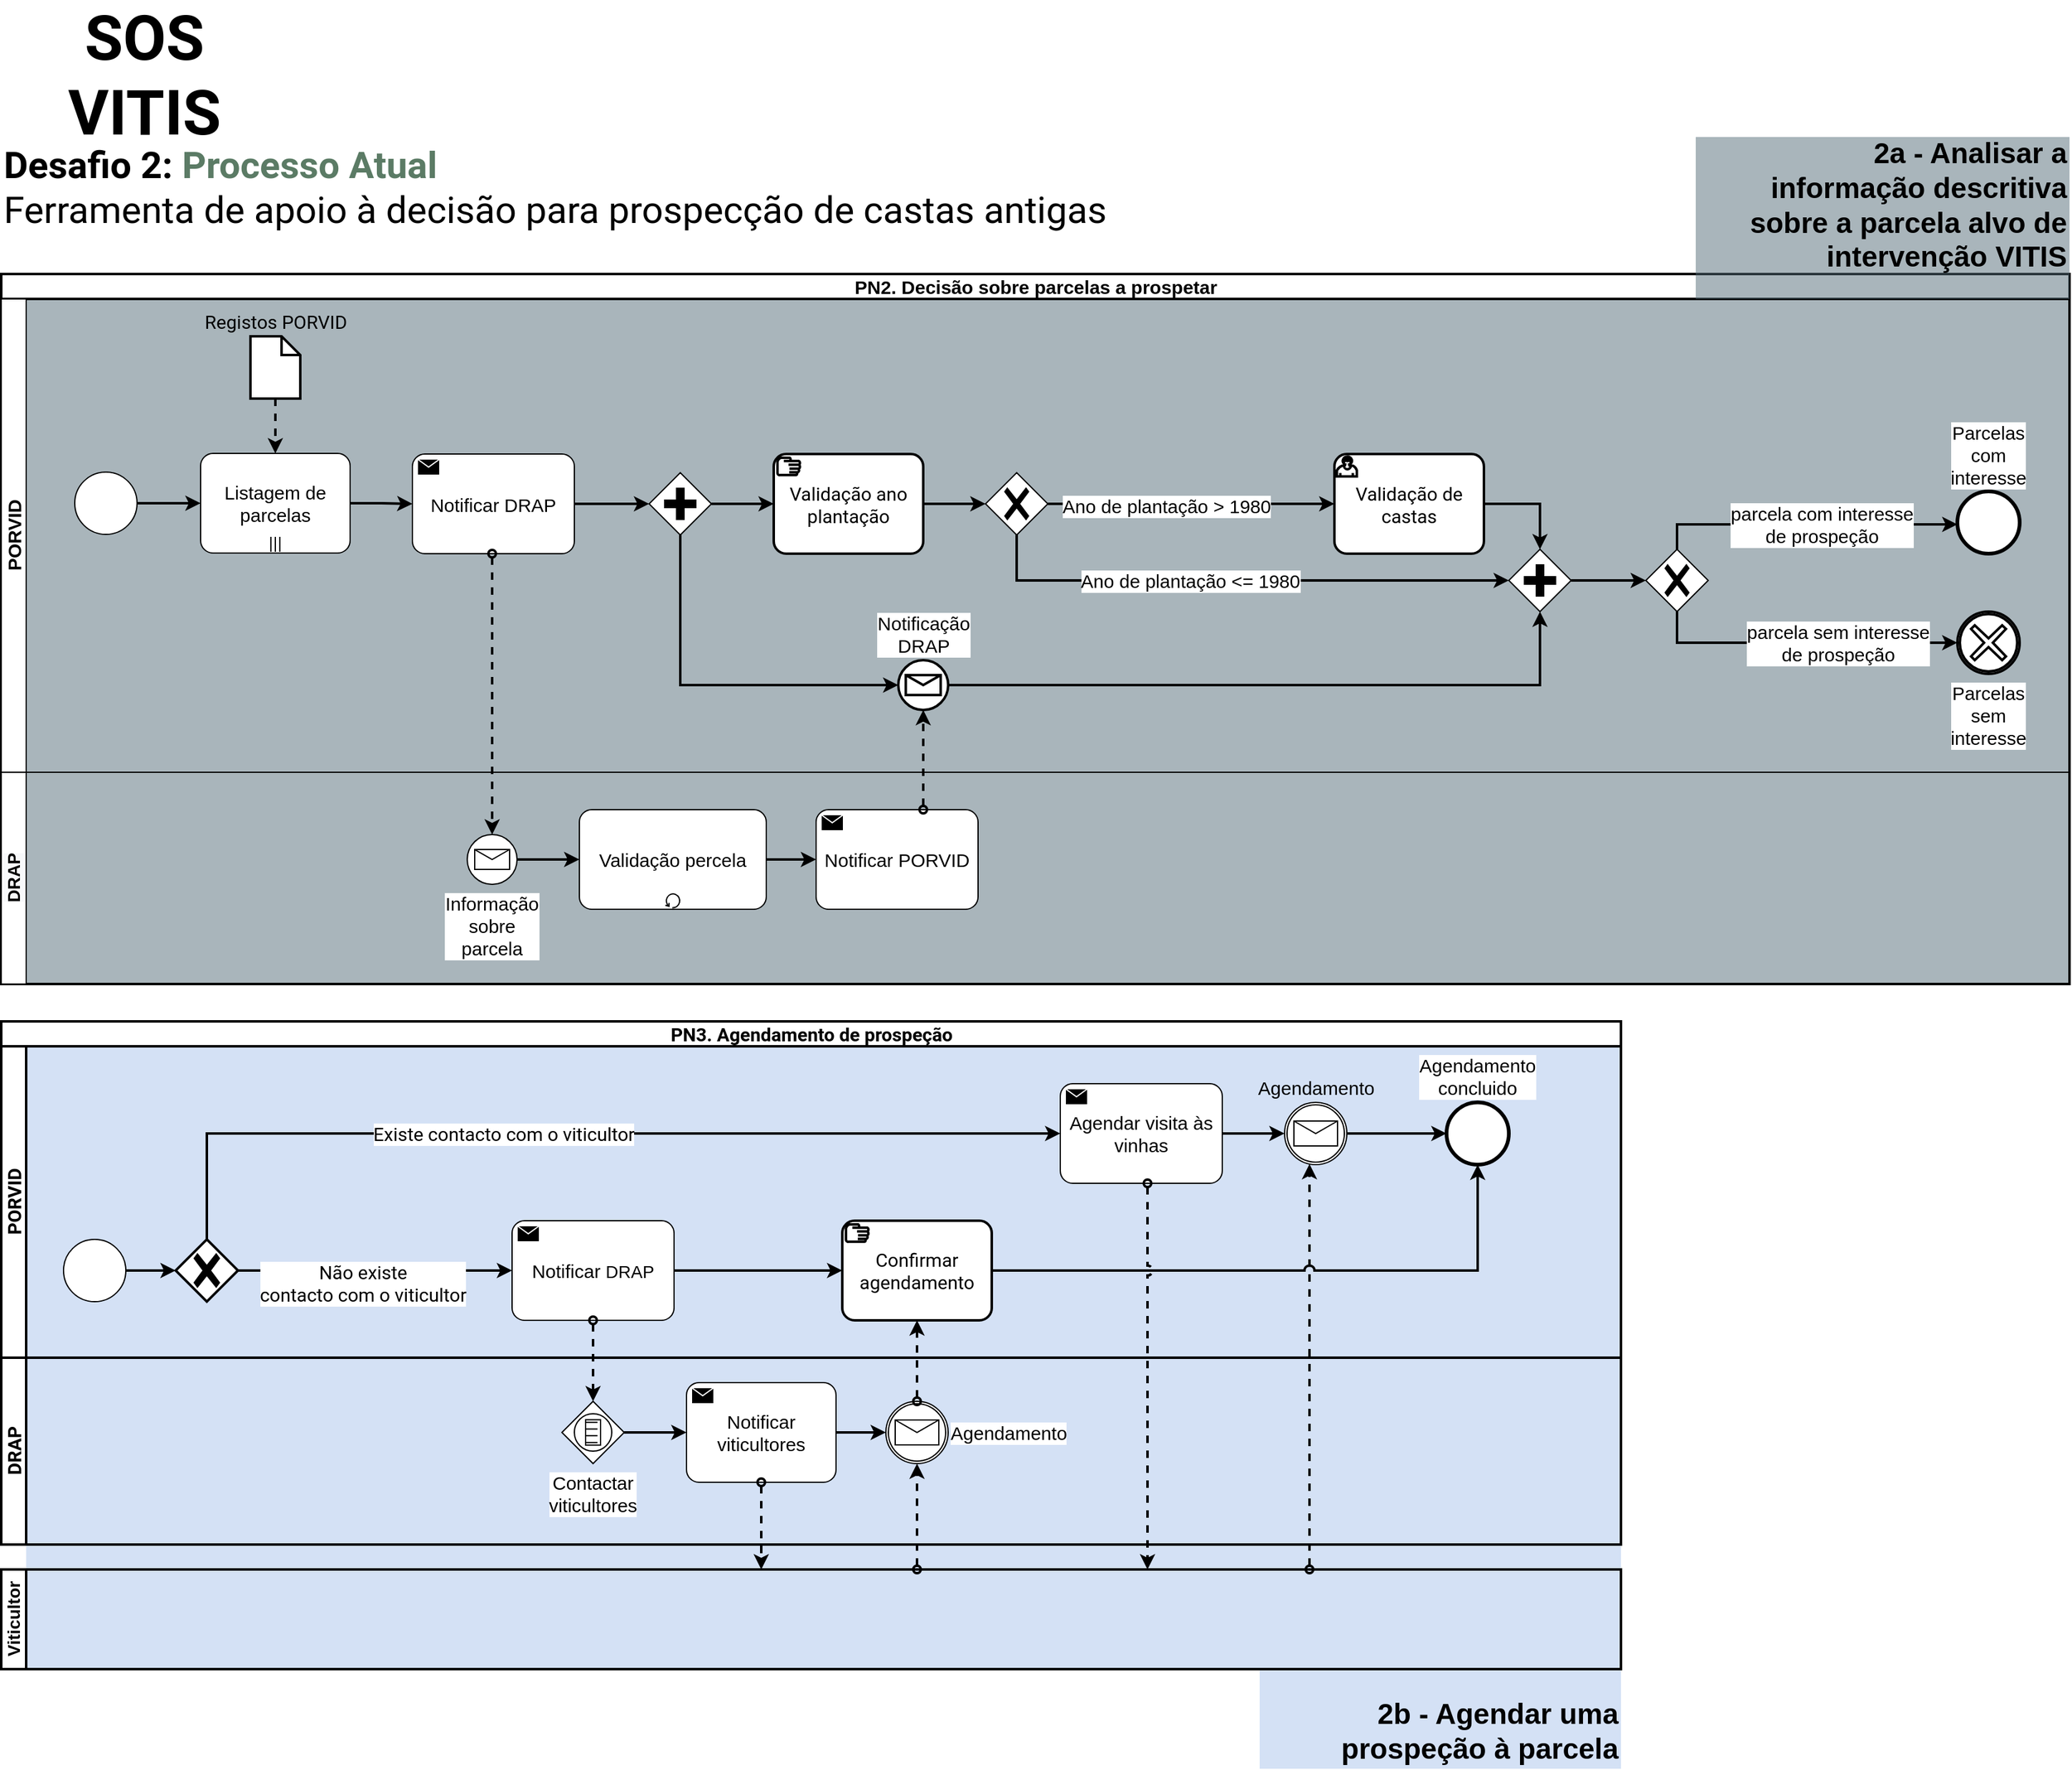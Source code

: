 <mxfile compressed="false" version="15.8.7" type="device">
  <diagram id="prtHgNgQTEPvFCAcTncT" name="Processos Alto Nível">
    <mxGraphModel dx="2250" dy="1810" grid="1" gridSize="10" guides="1" tooltips="1" connect="1" arrows="1" fold="1" page="1" pageScale="1" pageWidth="827" pageHeight="1169" math="0" shadow="0">
      <root>
        <mxCell id="0" />
        <mxCell id="1" parent="0" />
        <mxCell id="S9uaVLwE42Bdewrq16Cx-98" value="" style="rounded=0;whiteSpace=wrap;html=1;labelBackgroundColor=none;fontSize=20;strokeWidth=2;fillColor=#A9C4EB;gradientDirection=south;dashed=1;strokeColor=none;opacity=50;" parent="1" vertex="1">
          <mxGeometry x="60" y="840" width="1280" height="520" as="geometry" />
        </mxCell>
        <mxCell id="S9uaVLwE42Bdewrq16Cx-61" value="" style="rounded=0;whiteSpace=wrap;html=1;labelBackgroundColor=none;fontSize=20;strokeWidth=2;fillColor=#546d78;gradientDirection=south;dashed=1;strokeColor=none;opacity=50;" parent="1" vertex="1">
          <mxGeometry x="60" y="260" width="1640" height="550" as="geometry" />
        </mxCell>
        <mxCell id="NLFkMVxidJrpuLbfi5vq-1" value="&lt;b&gt;Desafio 2: &lt;font color=&quot;#5b7b65&quot;&gt;Processo Atual&lt;/font&gt;&lt;/b&gt;&lt;br&gt;Ferramenta de apoio à decisão para prospecção de castas antigas" style="text;html=1;strokeColor=none;fillColor=none;align=left;verticalAlign=middle;whiteSpace=wrap;rounded=0;fontSize=30;fontFamily=Roboto;fontSource=https%3A%2F%2Ffonts.googleapis.com%2Fcss%3Ffamily%3DRoboto;" parent="1" vertex="1">
          <mxGeometry x="40" y="120" width="1060" height="100" as="geometry" />
        </mxCell>
        <mxCell id="8Ae6zeDYgx-UutW48Nks-52" value="" style="rounded=0;whiteSpace=wrap;html=1;labelBackgroundColor=none;fontSize=20;strokeWidth=2;fillColor=#A9C4EB;gradientDirection=south;dashed=1;strokeColor=none;opacity=50;" parent="1" vertex="1">
          <mxGeometry x="1050" y="1360" width="290" height="80" as="geometry" />
        </mxCell>
        <mxCell id="8Ae6zeDYgx-UutW48Nks-53" value="&lt;span style=&quot;font-size: 23px&quot;&gt;2b - Agendar uma prospeção à parcela&lt;/span&gt;" style="rounded=0;whiteSpace=wrap;html=1;fontSize=20;fontColor=#000000;strokeColor=none;fillColor=none;opacity=50;fontStyle=1;strokeWidth=2;fontFamily=Helvetica;align=right;" parent="1" vertex="1">
          <mxGeometry x="1060" y="1380" width="280" height="60" as="geometry" />
        </mxCell>
        <mxCell id="8Ae6zeDYgx-UutW48Nks-54" value="&lt;font style=&quot;font-size: 50px;&quot;&gt;&lt;b style=&quot;font-size: 50px;&quot;&gt;SOS VITIS&lt;/b&gt;&lt;/font&gt;" style="text;html=1;strokeColor=none;fillColor=none;align=center;verticalAlign=middle;whiteSpace=wrap;rounded=0;fontFamily=Roboto;fontSize=50;fontColor=#000000;fontSource=https%3A%2F%2Ffonts.googleapis.com%2Fcss%3Ffamily%3DRoboto;" parent="1" vertex="1">
          <mxGeometry x="40" y="40" width="230" height="80" as="geometry" />
        </mxCell>
        <mxCell id="S9uaVLwE42Bdewrq16Cx-85" style="edgeStyle=orthogonalEdgeStyle;rounded=0;jumpStyle=arc;orthogonalLoop=1;jettySize=auto;html=1;dashed=1;fontFamily=Roboto;fontSource=https%3A%2F%2Ffonts.googleapis.com%2Fcss%3Ffamily%3DRoboto;fontSize=15;fontColor=#000000;startArrow=oval;startFill=0;endArrow=classic;endFill=1;strokeWidth=2;" parent="1" source="S9uaVLwE42Bdewrq16Cx-46" target="S9uaVLwE42Bdewrq16Cx-79" edge="1">
          <mxGeometry relative="1" as="geometry">
            <Array as="points">
              <mxPoint x="1090" y="1000" />
              <mxPoint x="1090" y="1000" />
            </Array>
          </mxGeometry>
        </mxCell>
        <mxCell id="S9uaVLwE42Bdewrq16Cx-92" style="edgeStyle=orthogonalEdgeStyle;rounded=0;jumpStyle=arc;orthogonalLoop=1;jettySize=auto;html=1;dashed=1;fontFamily=Roboto;fontSource=https%3A%2F%2Ffonts.googleapis.com%2Fcss%3Ffamily%3DRoboto;fontSize=15;fontColor=#000000;startArrow=oval;startFill=0;endArrow=classic;endFill=1;strokeWidth=2;entryX=0.5;entryY=1;entryDx=0;entryDy=0;entryPerimeter=0;" parent="1" source="S9uaVLwE42Bdewrq16Cx-46" target="S9uaVLwE42Bdewrq16Cx-89" edge="1">
          <mxGeometry relative="1" as="geometry">
            <mxPoint x="630" y="1370" as="targetPoint" />
            <Array as="points">
              <mxPoint x="775" y="1240" />
              <mxPoint x="775" y="1240" />
            </Array>
          </mxGeometry>
        </mxCell>
        <mxCell id="S9uaVLwE42Bdewrq16Cx-46" value="&lt;b&gt;Viticultor&lt;/b&gt;" style="swimlane;html=1;startSize=20;fontStyle=0;collapsible=0;horizontal=0;swimlaneLine=1;swimlaneFillColor=none;strokeWidth=2;rounded=0;shadow=0;glass=0;fontSize=14;fillColor=none;" parent="1" vertex="1">
          <mxGeometry x="40" y="1280" width="1300" height="80" as="geometry" />
        </mxCell>
        <mxCell id="S9uaVLwE42Bdewrq16Cx-63" value="PN3.&amp;nbsp;Agendamento de prospeção" style="swimlane;html=1;childLayout=stackLayout;resizeParent=1;resizeParentMax=0;horizontal=1;startSize=20;horizontalStack=0;fontFamily=Roboto;fontSource=https%3A%2F%2Ffonts.googleapis.com%2Fcss%3Ffamily%3DRoboto;fontSize=15;fontColor=#000000;strokeColor=default;strokeWidth=2;fillColor=default;gradientColor=none;" parent="1" vertex="1">
          <mxGeometry x="40" y="840" width="1300" height="420" as="geometry" />
        </mxCell>
        <mxCell id="S9uaVLwE42Bdewrq16Cx-64" value="PORVID" style="swimlane;html=1;startSize=20;horizontal=0;fontFamily=Roboto;fontSource=https%3A%2F%2Ffonts.googleapis.com%2Fcss%3Ffamily%3DRoboto;fontSize=15;fontColor=#000000;strokeColor=default;strokeWidth=2;fillColor=default;gradientColor=none;" parent="S9uaVLwE42Bdewrq16Cx-63" vertex="1">
          <mxGeometry y="20" width="1300" height="250" as="geometry" />
        </mxCell>
        <mxCell id="S9uaVLwE42Bdewrq16Cx-67" value="" style="points=[[0.145,0.145,0],[0.5,0,0],[0.855,0.145,0],[1,0.5,0],[0.855,0.855,0],[0.5,1,0],[0.145,0.855,0],[0,0.5,0]];shape=mxgraph.bpmn.event;html=1;verticalLabelPosition=bottom;labelBackgroundColor=#ffffff;verticalAlign=top;align=center;perimeter=ellipsePerimeter;outlineConnect=0;aspect=fixed;outline=standard;symbol=general;" parent="S9uaVLwE42Bdewrq16Cx-64" vertex="1">
          <mxGeometry x="50" y="155" width="50" height="50" as="geometry" />
        </mxCell>
        <mxCell id="S9uaVLwE42Bdewrq16Cx-80" style="edgeStyle=orthogonalEdgeStyle;rounded=0;jumpStyle=arc;orthogonalLoop=1;jettySize=auto;html=1;fontFamily=Roboto;fontSource=https%3A%2F%2Ffonts.googleapis.com%2Fcss%3Ffamily%3DRoboto;fontSize=15;fontColor=#000000;endArrow=classic;endFill=1;strokeWidth=2;" parent="S9uaVLwE42Bdewrq16Cx-64" source="S9uaVLwE42Bdewrq16Cx-75" target="S9uaVLwE42Bdewrq16Cx-79" edge="1">
          <mxGeometry relative="1" as="geometry" />
        </mxCell>
        <mxCell id="S9uaVLwE42Bdewrq16Cx-75" value="Agendar visita às vinhas" style="points=[[0.25,0,0],[0.5,0,0],[0.75,0,0],[1,0.25,0],[1,0.5,0],[1,0.75,0],[0.75,1,0],[0.5,1,0],[0.25,1,0],[0,0.75,0],[0,0.5,0],[0,0.25,0]];shape=mxgraph.bpmn.task;whiteSpace=wrap;rectStyle=rounded;size=10;taskMarker=send;rounded=0;shadow=0;glass=0;sketch=0;fontSize=15;align=center;verticalAlign=middle;html=1;" parent="S9uaVLwE42Bdewrq16Cx-64" vertex="1">
          <mxGeometry x="850" y="30" width="130" height="80" as="geometry" />
        </mxCell>
        <mxCell id="S9uaVLwE42Bdewrq16Cx-76" value="Notificar&amp;nbsp;&lt;span style=&quot;font-size: 14px&quot;&gt;DRAP&lt;/span&gt;" style="points=[[0.25,0,0],[0.5,0,0],[0.75,0,0],[1,0.25,0],[1,0.5,0],[1,0.75,0],[0.75,1,0],[0.5,1,0],[0.25,1,0],[0,0.75,0],[0,0.5,0],[0,0.25,0]];shape=mxgraph.bpmn.task;whiteSpace=wrap;rectStyle=rounded;size=10;taskMarker=send;rounded=0;shadow=0;glass=0;sketch=0;fontSize=15;align=center;verticalAlign=middle;html=1;" parent="S9uaVLwE42Bdewrq16Cx-64" vertex="1">
          <mxGeometry x="410" y="140" width="130" height="80" as="geometry" />
        </mxCell>
        <mxCell id="S9uaVLwE42Bdewrq16Cx-82" style="edgeStyle=orthogonalEdgeStyle;rounded=0;jumpStyle=arc;orthogonalLoop=1;jettySize=auto;html=1;fontFamily=Roboto;fontSource=https%3A%2F%2Ffonts.googleapis.com%2Fcss%3Ffamily%3DRoboto;fontSize=15;fontColor=#000000;endArrow=classic;endFill=1;strokeWidth=2;" parent="S9uaVLwE42Bdewrq16Cx-64" source="S9uaVLwE42Bdewrq16Cx-79" target="S9uaVLwE42Bdewrq16Cx-81" edge="1">
          <mxGeometry relative="1" as="geometry" />
        </mxCell>
        <mxCell id="S9uaVLwE42Bdewrq16Cx-79" value="Agendamento" style="points=[[0.145,0.145,0],[0.5,0,0],[0.855,0.145,0],[1,0.5,0],[0.855,0.855,0],[0.5,1,0],[0.145,0.855,0],[0,0.5,0]];shape=mxgraph.bpmn.event;html=1;verticalLabelPosition=top;labelBackgroundColor=none;verticalAlign=bottom;align=center;perimeter=ellipsePerimeter;outlineConnect=0;aspect=fixed;outline=catching;symbol=message;rounded=0;shadow=0;glass=0;sketch=0;fontSize=15;labelPosition=center;" parent="S9uaVLwE42Bdewrq16Cx-64" vertex="1">
          <mxGeometry x="1030" y="45" width="50" height="50" as="geometry" />
        </mxCell>
        <mxCell id="S9uaVLwE42Bdewrq16Cx-81" value="Agendamento concluido" style="points=[[0.145,0.145,0],[0.5,0,0],[0.855,0.145,0],[1,0.5,0],[0.855,0.855,0],[0.5,1,0],[0.145,0.855,0],[0,0.5,0]];shape=mxgraph.bpmn.event;html=1;verticalLabelPosition=top;labelBackgroundColor=#ffffff;verticalAlign=bottom;align=center;perimeter=ellipsePerimeter;outlineConnect=0;aspect=fixed;outline=end;symbol=terminate2;rounded=0;shadow=0;glass=0;sketch=0;fontSize=15;whiteSpace=wrap;labelPosition=center;" parent="S9uaVLwE42Bdewrq16Cx-64" vertex="1">
          <mxGeometry x="1160" y="45" width="50" height="50" as="geometry" />
        </mxCell>
        <mxCell id="S9uaVLwE42Bdewrq16Cx-71" style="edgeStyle=orthogonalEdgeStyle;rounded=0;jumpStyle=arc;orthogonalLoop=1;jettySize=auto;html=1;fontFamily=Roboto;fontSource=https%3A%2F%2Ffonts.googleapis.com%2Fcss%3Ffamily%3DRoboto;fontSize=15;fontColor=#000000;endArrow=classic;endFill=1;strokeWidth=2;entryX=0;entryY=0.5;entryDx=0;entryDy=0;entryPerimeter=0;" parent="S9uaVLwE42Bdewrq16Cx-64" source="S9uaVLwE42Bdewrq16Cx-67" target="S9uaVLwE42Bdewrq16Cx-161" edge="1">
          <mxGeometry relative="1" as="geometry">
            <mxPoint x="140" y="165" as="targetPoint" />
          </mxGeometry>
        </mxCell>
        <mxCell id="S9uaVLwE42Bdewrq16Cx-162" style="edgeStyle=orthogonalEdgeStyle;rounded=0;jumpStyle=arc;orthogonalLoop=1;jettySize=auto;html=1;fontFamily=Roboto;fontSource=https%3A%2F%2Ffonts.googleapis.com%2Fcss%3Ffamily%3DRoboto;fontSize=15;fontColor=#000000;startArrow=none;startFill=0;endArrow=classic;endFill=1;strokeWidth=2;" parent="S9uaVLwE42Bdewrq16Cx-64" source="S9uaVLwE42Bdewrq16Cx-161" target="S9uaVLwE42Bdewrq16Cx-75" edge="1">
          <mxGeometry relative="1" as="geometry">
            <Array as="points">
              <mxPoint x="165" y="70" />
            </Array>
          </mxGeometry>
        </mxCell>
        <mxCell id="S9uaVLwE42Bdewrq16Cx-164" value="Existe contacto com o viticultor" style="edgeLabel;html=1;align=center;verticalAlign=middle;resizable=0;points=[];fontSize=15;fontFamily=Roboto;fontColor=#000000;" parent="S9uaVLwE42Bdewrq16Cx-162" vertex="1" connectable="0">
          <mxGeometry x="-0.063" y="-2" relative="1" as="geometry">
            <mxPoint x="-38" y="-2" as="offset" />
          </mxGeometry>
        </mxCell>
        <mxCell id="S9uaVLwE42Bdewrq16Cx-163" value="Não existe&lt;br&gt;contacto com o viticultor" style="edgeStyle=orthogonalEdgeStyle;rounded=0;jumpStyle=arc;orthogonalLoop=1;jettySize=auto;html=1;fontFamily=Roboto;fontSource=https%3A%2F%2Ffonts.googleapis.com%2Fcss%3Ffamily%3DRoboto;fontSize=15;fontColor=#000000;startArrow=none;startFill=0;endArrow=classic;endFill=1;strokeWidth=2;" parent="S9uaVLwE42Bdewrq16Cx-64" source="S9uaVLwE42Bdewrq16Cx-161" target="S9uaVLwE42Bdewrq16Cx-76" edge="1">
          <mxGeometry x="-0.091" y="-10" relative="1" as="geometry">
            <mxPoint as="offset" />
          </mxGeometry>
        </mxCell>
        <mxCell id="S9uaVLwE42Bdewrq16Cx-161" value="" style="points=[[0.25,0.25,0],[0.5,0,0],[0.75,0.25,0],[1,0.5,0],[0.75,0.75,0],[0.5,1,0],[0.25,0.75,0],[0,0.5,0]];shape=mxgraph.bpmn.gateway2;html=1;verticalLabelPosition=bottom;labelBackgroundColor=#ffffff;verticalAlign=top;align=center;perimeter=rhombusPerimeter;outlineConnect=0;outline=none;symbol=none;gwType=exclusive;fontFamily=Roboto;fontSource=https%3A%2F%2Ffonts.googleapis.com%2Fcss%3Ffamily%3DRoboto;fontSize=15;fontColor=#000000;strokeColor=default;strokeWidth=2;fillColor=default;gradientColor=none;" parent="S9uaVLwE42Bdewrq16Cx-64" vertex="1">
          <mxGeometry x="140" y="155" width="50" height="50" as="geometry" />
        </mxCell>
        <mxCell id="w84bxeX1_4bTFo4KzlCm-2" value="Confirmar agendamento" style="points=[[0.25,0,0],[0.5,0,0],[0.75,0,0],[1,0.25,0],[1,0.5,0],[1,0.75,0],[0.75,1,0],[0.5,1,0],[0.25,1,0],[0,0.75,0],[0,0.5,0],[0,0.25,0]];shape=mxgraph.bpmn.task;whiteSpace=wrap;rectStyle=rounded;size=10;taskMarker=manual;fontFamily=Roboto;fontSource=https%3A%2F%2Ffonts.googleapis.com%2Fcss%3Ffamily%3DRoboto;fontSize=15;fontColor=#000000;strokeColor=default;strokeWidth=2;fillColor=default;gradientColor=none;html=1;" vertex="1" parent="S9uaVLwE42Bdewrq16Cx-64">
          <mxGeometry x="675" y="140" width="120" height="80" as="geometry" />
        </mxCell>
        <mxCell id="S9uaVLwE42Bdewrq16Cx-96" style="edgeStyle=orthogonalEdgeStyle;rounded=0;jumpStyle=arc;orthogonalLoop=1;jettySize=auto;html=1;fontFamily=Roboto;fontSource=https%3A%2F%2Ffonts.googleapis.com%2Fcss%3Ffamily%3DRoboto;fontSize=15;fontColor=#000000;startArrow=none;startFill=0;endArrow=classic;endFill=1;strokeWidth=2;" parent="S9uaVLwE42Bdewrq16Cx-64" source="S9uaVLwE42Bdewrq16Cx-76" target="w84bxeX1_4bTFo4KzlCm-2" edge="1">
          <mxGeometry relative="1" as="geometry">
            <mxPoint x="670" y="180.0" as="targetPoint" />
          </mxGeometry>
        </mxCell>
        <mxCell id="S9uaVLwE42Bdewrq16Cx-97" style="edgeStyle=orthogonalEdgeStyle;rounded=0;jumpStyle=arc;orthogonalLoop=1;jettySize=auto;html=1;fontFamily=Roboto;fontSource=https%3A%2F%2Ffonts.googleapis.com%2Fcss%3Ffamily%3DRoboto;fontSize=15;fontColor=#000000;startArrow=none;startFill=0;endArrow=classic;endFill=1;strokeWidth=2;" parent="S9uaVLwE42Bdewrq16Cx-64" source="w84bxeX1_4bTFo4KzlCm-2" target="S9uaVLwE42Bdewrq16Cx-81" edge="1">
          <mxGeometry relative="1" as="geometry">
            <mxPoint x="800" y="180.0" as="sourcePoint" />
          </mxGeometry>
        </mxCell>
        <mxCell id="S9uaVLwE42Bdewrq16Cx-93" style="edgeStyle=orthogonalEdgeStyle;rounded=0;jumpStyle=arc;orthogonalLoop=1;jettySize=auto;html=1;dashed=1;fontFamily=Roboto;fontSource=https%3A%2F%2Ffonts.googleapis.com%2Fcss%3Ffamily%3DRoboto;fontSize=15;fontColor=#000000;startArrow=oval;startFill=0;endArrow=classic;endFill=1;strokeWidth=2;entryX=0.5;entryY=0;entryDx=0;entryDy=0;entryPerimeter=0;" parent="S9uaVLwE42Bdewrq16Cx-63" source="S9uaVLwE42Bdewrq16Cx-76" target="S9uaVLwE42Bdewrq16Cx-86" edge="1">
          <mxGeometry relative="1" as="geometry">
            <mxPoint x="160" y="380" as="sourcePoint" />
            <mxPoint x="350" y="340" as="targetPoint" />
            <Array as="points">
              <mxPoint x="475" y="280" />
              <mxPoint x="475" y="280" />
            </Array>
          </mxGeometry>
        </mxCell>
        <mxCell id="S9uaVLwE42Bdewrq16Cx-65" value="DRAP" style="swimlane;html=1;startSize=20;horizontal=0;fontFamily=Roboto;fontSource=https%3A%2F%2Ffonts.googleapis.com%2Fcss%3Ffamily%3DRoboto;fontSize=15;fontColor=#000000;strokeColor=default;strokeWidth=2;fillColor=default;gradientColor=none;" parent="S9uaVLwE42Bdewrq16Cx-63" vertex="1">
          <mxGeometry y="270" width="1300" height="150" as="geometry" />
        </mxCell>
        <mxCell id="S9uaVLwE42Bdewrq16Cx-86" value="Contactar viticultores" style="points=[[0.25,0.25,0],[0.5,0,0],[0.75,0.25,0],[1,0.5,0],[0.75,0.75,0],[0.5,1,0],[0.25,0.75,0],[0,0.5,0]];shape=mxgraph.bpmn.gateway2;html=1;verticalLabelPosition=bottom;labelBackgroundColor=#ffffff;verticalAlign=top;align=center;perimeter=rhombusPerimeter;outlineConnect=0;outline=standard;symbol=conditional;rounded=0;shadow=0;glass=0;sketch=0;fontSize=15;whiteSpace=wrap;labelPosition=center;" parent="S9uaVLwE42Bdewrq16Cx-65" vertex="1">
          <mxGeometry x="450" y="35" width="50" height="50" as="geometry" />
        </mxCell>
        <mxCell id="S9uaVLwE42Bdewrq16Cx-87" value="Notificar viticultores" style="points=[[0.25,0,0],[0.5,0,0],[0.75,0,0],[1,0.25,0],[1,0.5,0],[1,0.75,0],[0.75,1,0],[0.5,1,0],[0.25,1,0],[0,0.75,0],[0,0.5,0],[0,0.25,0]];shape=mxgraph.bpmn.task;whiteSpace=wrap;rectStyle=rounded;size=10;taskMarker=send;rounded=0;shadow=0;glass=0;sketch=0;fontSize=15;align=center;verticalAlign=middle;html=1;" parent="S9uaVLwE42Bdewrq16Cx-65" vertex="1">
          <mxGeometry x="550" y="20" width="120" height="80" as="geometry" />
        </mxCell>
        <mxCell id="S9uaVLwE42Bdewrq16Cx-88" style="edgeStyle=orthogonalEdgeStyle;rounded=0;jumpStyle=none;orthogonalLoop=1;jettySize=auto;html=1;fontSize=15;startArrow=none;startFill=0;endArrow=classic;endFill=1;strokeWidth=2;" parent="S9uaVLwE42Bdewrq16Cx-65" source="S9uaVLwE42Bdewrq16Cx-86" target="S9uaVLwE42Bdewrq16Cx-87" edge="1">
          <mxGeometry relative="1" as="geometry">
            <mxPoint x="744" y="-1390" as="targetPoint" />
          </mxGeometry>
        </mxCell>
        <mxCell id="S9uaVLwE42Bdewrq16Cx-89" value="Agendamento" style="points=[[0.145,0.145,0],[0.5,0,0],[0.855,0.145,0],[1,0.5,0],[0.855,0.855,0],[0.5,1,0],[0.145,0.855,0],[0,0.5,0]];shape=mxgraph.bpmn.event;html=1;verticalLabelPosition=middle;labelBackgroundColor=#ffffff;verticalAlign=middle;align=left;perimeter=ellipsePerimeter;outlineConnect=0;aspect=fixed;outline=catching;symbol=message;rounded=0;shadow=0;glass=0;sketch=0;fontSize=15;labelPosition=right;" parent="S9uaVLwE42Bdewrq16Cx-65" vertex="1">
          <mxGeometry x="710" y="35" width="50" height="50" as="geometry" />
        </mxCell>
        <mxCell id="S9uaVLwE42Bdewrq16Cx-90" style="edgeStyle=orthogonalEdgeStyle;rounded=0;jumpStyle=arc;jumpSize=10;orthogonalLoop=1;jettySize=auto;html=1;fontSize=15;startArrow=none;startFill=0;endArrow=classic;endFill=1;strokeWidth=2;" parent="S9uaVLwE42Bdewrq16Cx-65" source="S9uaVLwE42Bdewrq16Cx-87" target="S9uaVLwE42Bdewrq16Cx-89" edge="1">
          <mxGeometry relative="1" as="geometry" />
        </mxCell>
        <mxCell id="S9uaVLwE42Bdewrq16Cx-95" style="edgeStyle=orthogonalEdgeStyle;rounded=0;jumpStyle=arc;orthogonalLoop=1;jettySize=auto;html=1;fontFamily=Roboto;fontSource=https%3A%2F%2Ffonts.googleapis.com%2Fcss%3Ffamily%3DRoboto;fontSize=15;fontColor=#000000;startArrow=oval;startFill=0;endArrow=classic;endFill=1;strokeWidth=2;dashed=1;" parent="S9uaVLwE42Bdewrq16Cx-63" source="S9uaVLwE42Bdewrq16Cx-89" target="w84bxeX1_4bTFo4KzlCm-2" edge="1">
          <mxGeometry relative="1" as="geometry">
            <mxPoint x="735" y="240.0" as="targetPoint" />
            <Array as="points" />
          </mxGeometry>
        </mxCell>
        <mxCell id="S9uaVLwE42Bdewrq16Cx-84" style="edgeStyle=orthogonalEdgeStyle;rounded=0;jumpStyle=arc;orthogonalLoop=1;jettySize=auto;html=1;fontFamily=Roboto;fontSource=https%3A%2F%2Ffonts.googleapis.com%2Fcss%3Ffamily%3DRoboto;fontSize=15;fontColor=#000000;endArrow=classic;endFill=1;strokeWidth=2;dashed=1;startArrow=oval;startFill=0;" parent="1" source="S9uaVLwE42Bdewrq16Cx-75" edge="1">
          <mxGeometry relative="1" as="geometry">
            <mxPoint x="960" y="1280" as="targetPoint" />
            <Array as="points">
              <mxPoint x="960" y="1210" />
              <mxPoint x="960" y="1210" />
            </Array>
          </mxGeometry>
        </mxCell>
        <mxCell id="S9uaVLwE42Bdewrq16Cx-91" style="edgeStyle=orthogonalEdgeStyle;rounded=0;jumpStyle=arc;orthogonalLoop=1;jettySize=auto;html=1;dashed=1;fontFamily=Roboto;fontSource=https%3A%2F%2Ffonts.googleapis.com%2Fcss%3Ffamily%3DRoboto;fontSize=15;fontColor=#000000;startArrow=oval;startFill=0;endArrow=classic;endFill=1;strokeWidth=2;" parent="1" source="S9uaVLwE42Bdewrq16Cx-87" edge="1">
          <mxGeometry relative="1" as="geometry">
            <mxPoint x="650" y="1280" as="targetPoint" />
            <Array as="points">
              <mxPoint x="650" y="1250" />
              <mxPoint x="650" y="1250" />
            </Array>
          </mxGeometry>
        </mxCell>
        <mxCell id="S9uaVLwE42Bdewrq16Cx-104" value="&lt;span style=&quot;font-size: 15px ; background-color: rgb(255 , 255 , 255)&quot;&gt;PN2.&amp;nbsp;&lt;/span&gt;&lt;span style=&quot;font-size: 15px&quot;&gt;Decisão sobre parcelas a prospetar&lt;/span&gt;" style="swimlane;html=1;childLayout=stackLayout;resizeParent=1;resizeParentMax=0;horizontal=1;startSize=20;horizontalStack=0;strokeWidth=2;" parent="1" vertex="1">
          <mxGeometry x="40" y="240" width="1660" height="570" as="geometry">
            <mxRectangle x="40" y="1730" width="250" height="20" as="alternateBounds" />
          </mxGeometry>
        </mxCell>
        <mxCell id="S9uaVLwE42Bdewrq16Cx-105" value="&lt;span style=&quot;font-size: 15px&quot;&gt;PORVID&lt;/span&gt;" style="swimlane;html=1;startSize=20;horizontal=0;" parent="S9uaVLwE42Bdewrq16Cx-104" vertex="1">
          <mxGeometry y="20" width="1660" height="380" as="geometry" />
        </mxCell>
        <mxCell id="S9uaVLwE42Bdewrq16Cx-106" style="edgeStyle=orthogonalEdgeStyle;rounded=0;orthogonalLoop=1;jettySize=auto;html=1;fontSize=15;endArrow=classic;endFill=1;strokeWidth=2;" parent="S9uaVLwE42Bdewrq16Cx-105" source="S9uaVLwE42Bdewrq16Cx-107" target="S9uaVLwE42Bdewrq16Cx-113" edge="1">
          <mxGeometry relative="1" as="geometry" />
        </mxCell>
        <mxCell id="S9uaVLwE42Bdewrq16Cx-107" value="" style="points=[[0.145,0.145,0],[0.5,0,0],[0.855,0.145,0],[1,0.5,0],[0.855,0.855,0],[0.5,1,0],[0.145,0.855,0],[0,0.5,0]];shape=mxgraph.bpmn.event;html=1;verticalLabelPosition=bottom;labelBackgroundColor=#ffffff;verticalAlign=top;align=center;perimeter=ellipsePerimeter;outlineConnect=0;aspect=fixed;outline=standard;symbol=general;" parent="S9uaVLwE42Bdewrq16Cx-105" vertex="1">
          <mxGeometry x="59" y="139" width="50" height="50" as="geometry" />
        </mxCell>
        <mxCell id="S9uaVLwE42Bdewrq16Cx-112" style="edgeStyle=orthogonalEdgeStyle;rounded=0;orthogonalLoop=1;jettySize=auto;html=1;strokeWidth=2;" parent="S9uaVLwE42Bdewrq16Cx-105" source="S9uaVLwE42Bdewrq16Cx-113" target="S9uaVLwE42Bdewrq16Cx-120" edge="1">
          <mxGeometry relative="1" as="geometry" />
        </mxCell>
        <mxCell id="S9uaVLwE42Bdewrq16Cx-113" value="Listagem de parcelas" style="points=[[0.25,0,0],[0.5,0,0],[0.75,0,0],[1,0.25,0],[1,0.5,0],[1,0.75,0],[0.75,1,0],[0.5,1,0],[0.25,1,0],[0,0.75,0],[0,0.5,0],[0,0.25,0]];shape=mxgraph.bpmn.task;whiteSpace=wrap;rectStyle=rounded;size=10;taskMarker=abstract;isLoopMultiParallel=1;fontSize=15;" parent="S9uaVLwE42Bdewrq16Cx-105" vertex="1">
          <mxGeometry x="160" y="124" width="120" height="80" as="geometry" />
        </mxCell>
        <mxCell id="S9uaVLwE42Bdewrq16Cx-114" style="edgeStyle=orthogonalEdgeStyle;rounded=0;orthogonalLoop=1;jettySize=auto;html=1;strokeWidth=2;" parent="S9uaVLwE42Bdewrq16Cx-105" source="S9uaVLwE42Bdewrq16Cx-115" target="S9uaVLwE42Bdewrq16Cx-122" edge="1">
          <mxGeometry relative="1" as="geometry">
            <mxPoint x="810" y="590" as="targetPoint" />
          </mxGeometry>
        </mxCell>
        <mxCell id="S9uaVLwE42Bdewrq16Cx-115" value="Notificação&lt;br&gt;DRAP" style="points=[[0.145,0.145,0],[0.5,0,0],[0.855,0.145,0],[1,0.5,0],[0.855,0.855,0],[0.5,1,0],[0.145,0.855,0],[0,0.5,0]];shape=mxgraph.bpmn.event;html=1;verticalLabelPosition=top;labelBackgroundColor=#ffffff;verticalAlign=bottom;align=center;perimeter=ellipsePerimeter;outlineConnect=0;aspect=fixed;outline=standard;symbol=message;fontSize=15;strokeWidth=2;labelPosition=center;" parent="S9uaVLwE42Bdewrq16Cx-105" vertex="1">
          <mxGeometry x="720" y="290" width="40" height="40" as="geometry" />
        </mxCell>
        <mxCell id="S9uaVLwE42Bdewrq16Cx-117" style="edgeStyle=orthogonalEdgeStyle;rounded=0;orthogonalLoop=1;jettySize=auto;html=1;strokeWidth=2;" parent="S9uaVLwE42Bdewrq16Cx-105" source="S9uaVLwE42Bdewrq16Cx-118" target="S9uaVLwE42Bdewrq16Cx-115" edge="1">
          <mxGeometry relative="1" as="geometry">
            <Array as="points">
              <mxPoint x="545" y="310" />
            </Array>
          </mxGeometry>
        </mxCell>
        <mxCell id="S9uaVLwE42Bdewrq16Cx-118" value="" style="points=[[0.25,0.25,0],[0.5,0,0],[0.75,0.25,0],[1,0.5,0],[0.75,0.75,0],[0.5,1,0],[0.25,0.75,0],[0,0.5,0]];shape=mxgraph.bpmn.gateway2;html=1;verticalLabelPosition=bottom;labelBackgroundColor=#ffffff;verticalAlign=top;align=center;perimeter=rhombusPerimeter;outlineConnect=0;outline=none;symbol=none;gwType=parallel;labelBorderColor=none;" parent="S9uaVLwE42Bdewrq16Cx-105" vertex="1">
          <mxGeometry x="520" y="139.5" width="50" height="50" as="geometry" />
        </mxCell>
        <mxCell id="S9uaVLwE42Bdewrq16Cx-119" style="edgeStyle=orthogonalEdgeStyle;rounded=0;orthogonalLoop=1;jettySize=auto;html=1;strokeWidth=2;" parent="S9uaVLwE42Bdewrq16Cx-105" source="S9uaVLwE42Bdewrq16Cx-120" target="S9uaVLwE42Bdewrq16Cx-118" edge="1">
          <mxGeometry relative="1" as="geometry" />
        </mxCell>
        <mxCell id="S9uaVLwE42Bdewrq16Cx-120" value="Notificar DRAP" style="points=[[0.25,0,0],[0.5,0,0],[0.75,0,0],[1,0.25,0],[1,0.5,0],[1,0.75,0],[0.75,1,0],[0.5,1,0],[0.25,1,0],[0,0.75,0],[0,0.5,0],[0,0.25,0]];shape=mxgraph.bpmn.task;whiteSpace=wrap;rectStyle=rounded;size=10;taskMarker=send;rounded=0;shadow=0;glass=0;sketch=0;fontSize=15;align=center;verticalAlign=middle;html=1;" parent="S9uaVLwE42Bdewrq16Cx-105" vertex="1">
          <mxGeometry x="330" y="124.5" width="130" height="80" as="geometry" />
        </mxCell>
        <mxCell id="S9uaVLwE42Bdewrq16Cx-121" style="edgeStyle=orthogonalEdgeStyle;rounded=0;orthogonalLoop=1;jettySize=auto;html=1;strokeWidth=2;" parent="S9uaVLwE42Bdewrq16Cx-105" source="S9uaVLwE42Bdewrq16Cx-122" target="S9uaVLwE42Bdewrq16Cx-123" edge="1">
          <mxGeometry relative="1" as="geometry" />
        </mxCell>
        <mxCell id="S9uaVLwE42Bdewrq16Cx-122" value="" style="points=[[0.25,0.25,0],[0.5,0,0],[0.75,0.25,0],[1,0.5,0],[0.75,0.75,0],[0.5,1,0],[0.25,0.75,0],[0,0.5,0]];shape=mxgraph.bpmn.gateway2;html=1;verticalLabelPosition=bottom;labelBackgroundColor=#ffffff;verticalAlign=top;align=center;perimeter=rhombusPerimeter;outlineConnect=0;outline=none;symbol=none;gwType=parallel;labelBorderColor=none;" parent="S9uaVLwE42Bdewrq16Cx-105" vertex="1">
          <mxGeometry x="1210" y="201" width="50" height="50" as="geometry" />
        </mxCell>
        <mxCell id="S9uaVLwE42Bdewrq16Cx-123" value="" style="points=[[0.25,0.25,0],[0.5,0,0],[0.75,0.25,0],[1,0.5,0],[0.75,0.75,0],[0.5,1,0],[0.25,0.75,0],[0,0.5,0]];shape=mxgraph.bpmn.gateway2;html=1;verticalLabelPosition=bottom;labelBackgroundColor=#ffffff;verticalAlign=top;align=center;perimeter=rhombusPerimeter;outlineConnect=0;outline=none;symbol=none;gwType=exclusive;rounded=0;shadow=0;glass=0;sketch=0;fontSize=15;" parent="S9uaVLwE42Bdewrq16Cx-105" vertex="1">
          <mxGeometry x="1320" y="201" width="50" height="50" as="geometry" />
        </mxCell>
        <mxCell id="S9uaVLwE42Bdewrq16Cx-124" style="edgeStyle=orthogonalEdgeStyle;rounded=0;orthogonalLoop=1;jettySize=auto;html=1;fontSize=15;endArrow=classic;endFill=1;strokeWidth=2;" parent="S9uaVLwE42Bdewrq16Cx-105" source="S9uaVLwE42Bdewrq16Cx-123" target="S9uaVLwE42Bdewrq16Cx-137" edge="1">
          <mxGeometry relative="1" as="geometry">
            <mxPoint x="1718" y="330" as="targetPoint" />
            <Array as="points">
              <mxPoint x="1345" y="276" />
            </Array>
          </mxGeometry>
        </mxCell>
        <mxCell id="S9uaVLwE42Bdewrq16Cx-125" value="parcela sem interesse&lt;br&gt;de prospeção" style="edgeLabel;html=1;align=center;verticalAlign=middle;resizable=0;points=[];fontSize=15;" parent="S9uaVLwE42Bdewrq16Cx-124" vertex="1" connectable="0">
          <mxGeometry x="0.146" y="6" relative="1" as="geometry">
            <mxPoint x="10" y="6" as="offset" />
          </mxGeometry>
        </mxCell>
        <mxCell id="S9uaVLwE42Bdewrq16Cx-126" value="parcela com interesse&lt;br&gt;de prospeção" style="edgeStyle=orthogonalEdgeStyle;rounded=0;orthogonalLoop=1;jettySize=auto;html=1;fontSize=15;endArrow=classic;endFill=1;strokeWidth=2;" parent="S9uaVLwE42Bdewrq16Cx-105" source="S9uaVLwE42Bdewrq16Cx-123" target="S9uaVLwE42Bdewrq16Cx-136" edge="1">
          <mxGeometry x="0.102" relative="1" as="geometry">
            <Array as="points">
              <mxPoint x="1345" y="181" />
            </Array>
            <mxPoint x="1610.0" y="181" as="targetPoint" />
            <mxPoint x="1" as="offset" />
          </mxGeometry>
        </mxCell>
        <mxCell id="S9uaVLwE42Bdewrq16Cx-127" value="" style="points=[[0.25,0.25,0],[0.5,0,0],[0.75,0.25,0],[1,0.5,0],[0.75,0.75,0],[0.5,1,0],[0.25,0.75,0],[0,0.5,0]];shape=mxgraph.bpmn.gateway2;html=1;verticalLabelPosition=bottom;labelBackgroundColor=#ffffff;verticalAlign=top;align=center;perimeter=rhombusPerimeter;outlineConnect=0;outline=none;symbol=none;gwType=exclusive;rounded=0;shadow=0;glass=0;sketch=0;fontSize=15;" parent="S9uaVLwE42Bdewrq16Cx-105" vertex="1">
          <mxGeometry x="790" y="139.5" width="50" height="50" as="geometry" />
        </mxCell>
        <mxCell id="S9uaVLwE42Bdewrq16Cx-128" style="edgeStyle=orthogonalEdgeStyle;rounded=0;orthogonalLoop=1;jettySize=auto;html=1;strokeWidth=2;" parent="S9uaVLwE42Bdewrq16Cx-105" source="S9uaVLwE42Bdewrq16Cx-154" target="S9uaVLwE42Bdewrq16Cx-122" edge="1">
          <mxGeometry relative="1" as="geometry">
            <Array as="points">
              <mxPoint x="1235" y="164" />
            </Array>
            <mxPoint x="1191" y="164.5" as="sourcePoint" />
          </mxGeometry>
        </mxCell>
        <mxCell id="S9uaVLwE42Bdewrq16Cx-130" style="edgeStyle=orthogonalEdgeStyle;rounded=0;orthogonalLoop=1;jettySize=auto;html=1;endArrow=classic;endFill=1;strokeWidth=2;" parent="S9uaVLwE42Bdewrq16Cx-105" source="S9uaVLwE42Bdewrq16Cx-127" target="S9uaVLwE42Bdewrq16Cx-122" edge="1">
          <mxGeometry relative="1" as="geometry">
            <mxPoint x="1220" y="310.5" as="targetPoint" />
            <Array as="points">
              <mxPoint x="815" y="226" />
            </Array>
          </mxGeometry>
        </mxCell>
        <mxCell id="S9uaVLwE42Bdewrq16Cx-131" value="&lt;span style=&quot;font-size: 15px&quot;&gt;Ano de plantação &amp;lt;= 1980&lt;/span&gt;" style="edgeLabel;html=1;align=center;verticalAlign=middle;resizable=0;points=[];" parent="S9uaVLwE42Bdewrq16Cx-130" vertex="1" connectable="0">
          <mxGeometry x="0.055" y="-2" relative="1" as="geometry">
            <mxPoint x="-52" y="-2" as="offset" />
          </mxGeometry>
        </mxCell>
        <mxCell id="S9uaVLwE42Bdewrq16Cx-134" style="edgeStyle=orthogonalEdgeStyle;rounded=0;orthogonalLoop=1;jettySize=auto;html=1;endArrow=classic;endFill=1;strokeWidth=2;" parent="S9uaVLwE42Bdewrq16Cx-105" source="S9uaVLwE42Bdewrq16Cx-127" target="S9uaVLwE42Bdewrq16Cx-154" edge="1">
          <mxGeometry relative="1" as="geometry">
            <mxPoint x="1071" y="130" as="targetPoint" />
            <Array as="points" />
          </mxGeometry>
        </mxCell>
        <mxCell id="S9uaVLwE42Bdewrq16Cx-135" value="&lt;font style=&quot;font-size: 15px&quot;&gt;Ano de plantação &amp;gt; 1980&lt;/font&gt;" style="edgeLabel;html=1;align=center;verticalAlign=middle;resizable=0;points=[];" parent="S9uaVLwE42Bdewrq16Cx-134" vertex="1" connectable="0">
          <mxGeometry x="-0.429" y="2" relative="1" as="geometry">
            <mxPoint x="29" y="3" as="offset" />
          </mxGeometry>
        </mxCell>
        <mxCell id="S9uaVLwE42Bdewrq16Cx-136" value="Parcelas com interesse" style="points=[[0.145,0.145,0],[0.5,0,0],[0.855,0.145,0],[1,0.5,0],[0.855,0.855,0],[0.5,1,0],[0.145,0.855,0],[0,0.5,0]];shape=mxgraph.bpmn.event;html=1;verticalLabelPosition=top;labelBackgroundColor=#ffffff;verticalAlign=bottom;align=center;perimeter=ellipsePerimeter;outlineConnect=0;aspect=fixed;outline=end;symbol=terminate2;rounded=0;shadow=0;glass=0;sketch=0;fontSize=15;labelBorderColor=none;whiteSpace=wrap;labelPosition=center;" parent="S9uaVLwE42Bdewrq16Cx-105" vertex="1">
          <mxGeometry x="1570" y="154.5" width="50" height="50" as="geometry" />
        </mxCell>
        <mxCell id="S9uaVLwE42Bdewrq16Cx-137" value="Parcelas sem interesse" style="points=[[0.145,0.145,0],[0.5,0,0],[0.855,0.145,0],[1,0.5,0],[0.855,0.855,0],[0.5,1,0],[0.145,0.855,0],[0,0.5,0]];shape=mxgraph.bpmn.event;html=1;verticalLabelPosition=bottom;labelBackgroundColor=#ffffff;verticalAlign=top;align=center;perimeter=ellipsePerimeter;outlineConnect=0;aspect=fixed;outline=boundInt;symbol=cancel;fontSize=15;strokeWidth=2;whiteSpace=wrap;" parent="S9uaVLwE42Bdewrq16Cx-105" vertex="1">
          <mxGeometry x="1570" y="251" width="50" height="50" as="geometry" />
        </mxCell>
        <mxCell id="S9uaVLwE42Bdewrq16Cx-154" value="Validação de castas" style="points=[[0.25,0,0],[0.5,0,0],[0.75,0,0],[1,0.25,0],[1,0.5,0],[1,0.75,0],[0.75,1,0],[0.5,1,0],[0.25,1,0],[0,0.75,0],[0,0.5,0],[0,0.25,0]];shape=mxgraph.bpmn.task;whiteSpace=wrap;rectStyle=rounded;size=10;taskMarker=user;fontFamily=Roboto;fontSource=https%3A%2F%2Ffonts.googleapis.com%2Fcss%3Ffamily%3DRoboto;fontSize=15;fontColor=#000000;strokeColor=default;strokeWidth=2;fillColor=default;gradientColor=none;" parent="S9uaVLwE42Bdewrq16Cx-105" vertex="1">
          <mxGeometry x="1070" y="124.5" width="120" height="80" as="geometry" />
        </mxCell>
        <mxCell id="S9uaVLwE42Bdewrq16Cx-156" style="edgeStyle=orthogonalEdgeStyle;rounded=0;jumpStyle=arc;orthogonalLoop=1;jettySize=auto;html=1;fontFamily=Roboto;fontSource=https%3A%2F%2Ffonts.googleapis.com%2Fcss%3Ffamily%3DRoboto;fontSize=15;fontColor=#000000;startArrow=none;startFill=0;endArrow=classic;endFill=1;strokeWidth=2;dashed=1;" parent="S9uaVLwE42Bdewrq16Cx-105" source="S9uaVLwE42Bdewrq16Cx-155" target="S9uaVLwE42Bdewrq16Cx-113" edge="1">
          <mxGeometry relative="1" as="geometry" />
        </mxCell>
        <mxCell id="S9uaVLwE42Bdewrq16Cx-155" value="Registos PORVID" style="shape=mxgraph.bpmn.data;labelPosition=center;verticalLabelPosition=top;align=center;verticalAlign=bottom;size=15;fontFamily=Roboto;fontSource=https%3A%2F%2Ffonts.googleapis.com%2Fcss%3Ffamily%3DRoboto;fontSize=15;fontColor=#000000;strokeColor=default;strokeWidth=2;fillColor=default;gradientColor=none;html=1;" parent="S9uaVLwE42Bdewrq16Cx-105" vertex="1">
          <mxGeometry x="200" y="30" width="40" height="50" as="geometry" />
        </mxCell>
        <mxCell id="S9uaVLwE42Bdewrq16Cx-145" value="&lt;span style=&quot;font-size: 14px ; background-color: rgb(248 , 249 , 250)&quot;&gt;DRAP&lt;/span&gt;" style="swimlane;html=1;startSize=20;horizontal=0;" parent="S9uaVLwE42Bdewrq16Cx-104" vertex="1">
          <mxGeometry y="400" width="1660" height="170" as="geometry" />
        </mxCell>
        <mxCell id="S9uaVLwE42Bdewrq16Cx-146" value="Notificar PORVID" style="points=[[0.25,0,0],[0.5,0,0],[0.75,0,0],[1,0.25,0],[1,0.5,0],[1,0.75,0],[0.75,1,0],[0.5,1,0],[0.25,1,0],[0,0.75,0],[0,0.5,0],[0,0.25,0]];shape=mxgraph.bpmn.task;whiteSpace=wrap;rectStyle=rounded;size=10;taskMarker=send;rounded=0;shadow=0;glass=0;sketch=0;fontSize=15;align=center;verticalAlign=middle;html=1;" parent="S9uaVLwE42Bdewrq16Cx-145" vertex="1">
          <mxGeometry x="654" y="30" width="130" height="80" as="geometry" />
        </mxCell>
        <mxCell id="S9uaVLwE42Bdewrq16Cx-147" style="edgeStyle=orthogonalEdgeStyle;rounded=0;orthogonalLoop=1;jettySize=auto;html=1;fontSize=15;startArrow=none;startFill=0;endArrow=classic;endFill=1;strokeWidth=2;" parent="S9uaVLwE42Bdewrq16Cx-145" source="S9uaVLwE42Bdewrq16Cx-148" target="S9uaVLwE42Bdewrq16Cx-146" edge="1">
          <mxGeometry relative="1" as="geometry">
            <mxPoint x="239.0" y="-3380" as="sourcePoint" />
          </mxGeometry>
        </mxCell>
        <mxCell id="S9uaVLwE42Bdewrq16Cx-148" value="Validação percela" style="points=[[0.25,0,0],[0.5,0,0],[0.75,0,0],[1,0.25,0],[1,0.5,0],[1,0.75,0],[0.75,1,0],[0.5,1,0],[0.25,1,0],[0,0.75,0],[0,0.5,0],[0,0.25,0]];shape=mxgraph.bpmn.task;whiteSpace=wrap;rectStyle=rounded;size=10;taskMarker=abstract;isLoopStandard=1;fillColor=default;fontSize=15;" parent="S9uaVLwE42Bdewrq16Cx-145" vertex="1">
          <mxGeometry x="464" y="30" width="150" height="80" as="geometry" />
        </mxCell>
        <mxCell id="S9uaVLwE42Bdewrq16Cx-149" style="edgeStyle=orthogonalEdgeStyle;rounded=0;jumpStyle=arc;orthogonalLoop=1;jettySize=auto;html=1;labelBackgroundColor=default;fontSize=15;startArrow=none;startFill=0;endArrow=classic;endFill=1;strokeWidth=2;" parent="S9uaVLwE42Bdewrq16Cx-145" source="S9uaVLwE42Bdewrq16Cx-150" target="S9uaVLwE42Bdewrq16Cx-148" edge="1">
          <mxGeometry relative="1" as="geometry" />
        </mxCell>
        <mxCell id="S9uaVLwE42Bdewrq16Cx-150" value="&lt;font face=&quot;arial, sans-serif&quot;&gt;Informação sobre parcela&lt;br&gt;&lt;/font&gt;" style="points=[[0.145,0.145,0],[0.5,0,0],[0.855,0.145,0],[1,0.5,0],[0.855,0.855,0],[0.5,1,0],[0.145,0.855,0],[0,0.5,0]];shape=mxgraph.bpmn.event;html=1;verticalLabelPosition=bottom;labelBackgroundColor=#ffffff;verticalAlign=top;align=center;perimeter=ellipsePerimeter;outlineConnect=0;aspect=fixed;outline=standard;symbol=message;rounded=0;shadow=0;glass=0;sketch=0;fontSize=15;whiteSpace=wrap;" parent="S9uaVLwE42Bdewrq16Cx-145" vertex="1">
          <mxGeometry x="374" y="50" width="40" height="40" as="geometry" />
        </mxCell>
        <mxCell id="S9uaVLwE42Bdewrq16Cx-151" style="edgeStyle=orthogonalEdgeStyle;rounded=0;jumpStyle=arc;orthogonalLoop=1;jettySize=auto;html=1;dashed=1;labelBackgroundColor=default;fontSize=15;startArrow=oval;startFill=0;endArrow=classic;endFill=1;strokeWidth=2;" parent="S9uaVLwE42Bdewrq16Cx-104" source="S9uaVLwE42Bdewrq16Cx-146" target="S9uaVLwE42Bdewrq16Cx-115" edge="1">
          <mxGeometry relative="1" as="geometry">
            <Array as="points">
              <mxPoint x="740" y="420" />
              <mxPoint x="740" y="420" />
            </Array>
            <mxPoint x="550" y="500" as="targetPoint" />
          </mxGeometry>
        </mxCell>
        <mxCell id="S9uaVLwE42Bdewrq16Cx-152" style="edgeStyle=orthogonalEdgeStyle;rounded=0;jumpStyle=arc;orthogonalLoop=1;jettySize=auto;html=1;labelBackgroundColor=default;fontSize=15;startArrow=oval;startFill=0;endArrow=classic;endFill=1;strokeWidth=2;dashed=1;" parent="S9uaVLwE42Bdewrq16Cx-104" source="S9uaVLwE42Bdewrq16Cx-120" target="S9uaVLwE42Bdewrq16Cx-150" edge="1">
          <mxGeometry relative="1" as="geometry">
            <Array as="points">
              <mxPoint x="394" y="390" />
              <mxPoint x="394" y="390" />
            </Array>
            <mxPoint x="220" y="370" as="sourcePoint" />
          </mxGeometry>
        </mxCell>
        <mxCell id="8Ae6zeDYgx-UutW48Nks-50" value="" style="rounded=0;whiteSpace=wrap;html=1;labelBackgroundColor=none;fontSize=20;strokeWidth=2;fillColor=#546d78;gradientDirection=south;dashed=1;strokeColor=none;opacity=50;" parent="1" vertex="1">
          <mxGeometry x="1400" y="130" width="300" height="130" as="geometry" />
        </mxCell>
        <mxCell id="8Ae6zeDYgx-UutW48Nks-24" value="&lt;span style=&quot;font-size: 23px&quot;&gt;2a - Analisar a informação descritiva sobre a parcela alvo de intervenção VITIS&lt;/span&gt;" style="rounded=0;whiteSpace=wrap;html=1;fontSize=20;fontColor=#000000;strokeColor=none;fillColor=none;opacity=50;fontStyle=1;strokeWidth=2;fontFamily=Helvetica;align=right;" parent="1" vertex="1">
          <mxGeometry x="1430" y="140" width="270" height="90" as="geometry" />
        </mxCell>
        <mxCell id="w84bxeX1_4bTFo4KzlCm-1" value="&lt;span&gt;Validação ano plantação&lt;/span&gt;" style="points=[[0.25,0,0],[0.5,0,0],[0.75,0,0],[1,0.25,0],[1,0.5,0],[1,0.75,0],[0.75,1,0],[0.5,1,0],[0.25,1,0],[0,0.75,0],[0,0.5,0],[0,0.25,0]];shape=mxgraph.bpmn.task;whiteSpace=wrap;rectStyle=rounded;size=10;taskMarker=manual;fontFamily=Roboto;fontSource=https%3A%2F%2Ffonts.googleapis.com%2Fcss%3Ffamily%3DRoboto;fontSize=15;fontColor=#000000;strokeColor=default;strokeWidth=2;fillColor=default;gradientColor=none;html=1;" vertex="1" parent="1">
          <mxGeometry x="660" y="384.5" width="120" height="80" as="geometry" />
        </mxCell>
        <mxCell id="S9uaVLwE42Bdewrq16Cx-116" style="edgeStyle=orthogonalEdgeStyle;rounded=0;orthogonalLoop=1;jettySize=auto;html=1;strokeWidth=2;" parent="1" source="S9uaVLwE42Bdewrq16Cx-118" target="w84bxeX1_4bTFo4KzlCm-1" edge="1">
          <mxGeometry relative="1" as="geometry">
            <mxPoint x="660" y="424.5" as="targetPoint" />
            <Array as="points" />
          </mxGeometry>
        </mxCell>
        <mxCell id="S9uaVLwE42Bdewrq16Cx-132" style="edgeStyle=orthogonalEdgeStyle;rounded=0;orthogonalLoop=1;jettySize=auto;html=1;strokeWidth=2;" parent="1" source="w84bxeX1_4bTFo4KzlCm-1" target="S9uaVLwE42Bdewrq16Cx-127" edge="1">
          <mxGeometry relative="1" as="geometry">
            <mxPoint x="780" y="424.5" as="sourcePoint" />
          </mxGeometry>
        </mxCell>
      </root>
    </mxGraphModel>
  </diagram>
</mxfile>
